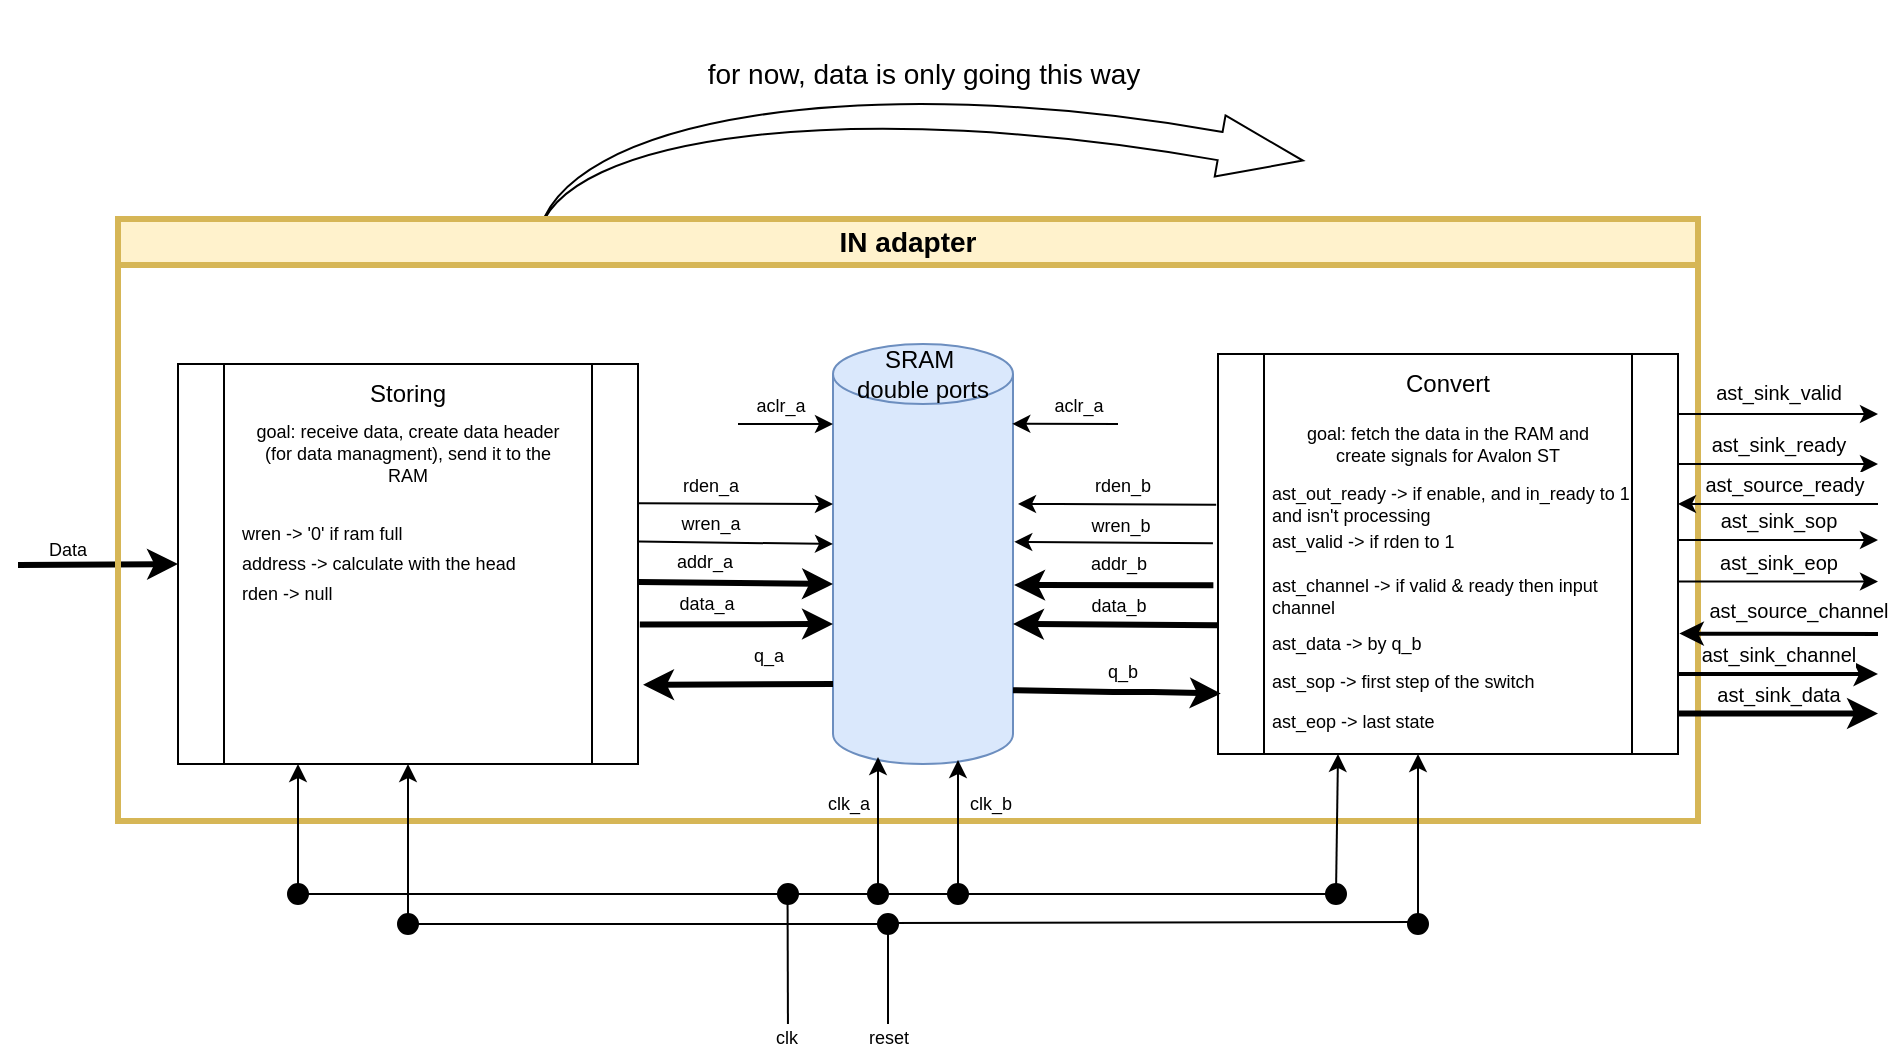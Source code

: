 <mxfile version="20.6.0" type="device"><diagram id="eJsZq9SZnfXNDUd87q3I" name="Page-1"><mxGraphModel dx="409" dy="191" grid="1" gridSize="10" guides="1" tooltips="1" connect="1" arrows="1" fold="1" page="1" pageScale="1" pageWidth="1169" pageHeight="827" math="0" shadow="0"><root><mxCell id="0"/><mxCell id="1" parent="0"/><mxCell id="jrfVC20jL2zaQBm9AzPA-1" value="" style="shape=cylinder3;whiteSpace=wrap;html=1;boundedLbl=1;backgroundOutline=1;size=15;fillColor=#dae8fc;strokeColor=#6c8ebf;" parent="1" vertex="1"><mxGeometry x="587.5" y="280" width="90" height="210" as="geometry"/></mxCell><mxCell id="jrfVC20jL2zaQBm9AzPA-2" value="SRAM&amp;nbsp;&lt;br&gt;double ports" style="text;html=1;strokeColor=none;fillColor=none;align=center;verticalAlign=middle;whiteSpace=wrap;rounded=0;" parent="1" vertex="1"><mxGeometry x="595" y="280" width="75" height="30" as="geometry"/></mxCell><mxCell id="jrfVC20jL2zaQBm9AzPA-4" value="" style="endArrow=classic;html=1;rounded=0;" parent="1" edge="1"><mxGeometry width="50" height="50" relative="1" as="geometry"><mxPoint x="540" y="320" as="sourcePoint"/><mxPoint x="587.5" y="320" as="targetPoint"/></mxGeometry></mxCell><mxCell id="jrfVC20jL2zaQBm9AzPA-5" value="&lt;font style=&quot;font-size: 9px;&quot;&gt;aclr_a&lt;/font&gt;" style="edgeLabel;html=1;align=center;verticalAlign=middle;resizable=0;points=[];" parent="jrfVC20jL2zaQBm9AzPA-4" vertex="1" connectable="0"><mxGeometry x="-0.391" y="1" relative="1" as="geometry"><mxPoint x="6" y="-9" as="offset"/></mxGeometry></mxCell><mxCell id="jrfVC20jL2zaQBm9AzPA-6" value="" style="endArrow=classic;html=1;rounded=0;strokeWidth=3;exitX=1.002;exitY=0.545;exitDx=0;exitDy=0;exitPerimeter=0;" parent="1" source="jrfVC20jL2zaQBm9AzPA-54" edge="1"><mxGeometry width="50" height="50" relative="1" as="geometry"><mxPoint x="540" y="400" as="sourcePoint"/><mxPoint x="587.5" y="400" as="targetPoint"/><Array as="points"/></mxGeometry></mxCell><mxCell id="jrfVC20jL2zaQBm9AzPA-14" value="addr_a" style="edgeLabel;html=1;align=center;verticalAlign=middle;resizable=0;points=[];fontSize=9;" parent="jrfVC20jL2zaQBm9AzPA-6" vertex="1" connectable="0"><mxGeometry x="-0.511" y="-2" relative="1" as="geometry"><mxPoint x="9" y="-12" as="offset"/></mxGeometry></mxCell><mxCell id="jrfVC20jL2zaQBm9AzPA-18" value="" style="endArrow=classic;html=1;rounded=0;exitX=1;exitY=0.348;exitDx=0;exitDy=0;exitPerimeter=0;" parent="1" source="jrfVC20jL2zaQBm9AzPA-54" edge="1"><mxGeometry width="50" height="50" relative="1" as="geometry"><mxPoint x="540" y="360" as="sourcePoint"/><mxPoint x="587.5" y="360" as="targetPoint"/></mxGeometry></mxCell><mxCell id="jrfVC20jL2zaQBm9AzPA-19" value="&lt;font style=&quot;font-size: 9px;&quot;&gt;rden_a&lt;/font&gt;" style="edgeLabel;html=1;align=center;verticalAlign=middle;resizable=0;points=[];" parent="jrfVC20jL2zaQBm9AzPA-18" vertex="1" connectable="0"><mxGeometry x="-0.391" y="1" relative="1" as="geometry"><mxPoint x="6" y="-9" as="offset"/></mxGeometry></mxCell><mxCell id="jrfVC20jL2zaQBm9AzPA-20" value="" style="endArrow=classic;html=1;rounded=0;exitX=1.002;exitY=0.444;exitDx=0;exitDy=0;exitPerimeter=0;" parent="1" source="jrfVC20jL2zaQBm9AzPA-54" edge="1"><mxGeometry width="50" height="50" relative="1" as="geometry"><mxPoint x="540" y="380" as="sourcePoint"/><mxPoint x="587.5" y="380" as="targetPoint"/></mxGeometry></mxCell><mxCell id="jrfVC20jL2zaQBm9AzPA-21" value="&lt;font style=&quot;font-size: 9px;&quot;&gt;wren_a&lt;/font&gt;" style="edgeLabel;html=1;align=center;verticalAlign=middle;resizable=0;points=[];" parent="jrfVC20jL2zaQBm9AzPA-20" vertex="1" connectable="0"><mxGeometry x="-0.391" y="1" relative="1" as="geometry"><mxPoint x="6" y="-9" as="offset"/></mxGeometry></mxCell><mxCell id="jrfVC20jL2zaQBm9AzPA-22" value="" style="endArrow=classic;html=1;rounded=0;strokeWidth=3;exitX=1.004;exitY=0.651;exitDx=0;exitDy=0;exitPerimeter=0;" parent="1" source="jrfVC20jL2zaQBm9AzPA-54" edge="1"><mxGeometry width="50" height="50" relative="1" as="geometry"><mxPoint x="490" y="420" as="sourcePoint"/><mxPoint x="587.5" y="420" as="targetPoint"/><Array as="points"/></mxGeometry></mxCell><mxCell id="jrfVC20jL2zaQBm9AzPA-23" value="data_a" style="edgeLabel;html=1;align=center;verticalAlign=middle;resizable=0;points=[];fontSize=9;" parent="jrfVC20jL2zaQBm9AzPA-22" vertex="1" connectable="0"><mxGeometry x="-0.511" y="-2" relative="1" as="geometry"><mxPoint x="9" y="-12" as="offset"/></mxGeometry></mxCell><mxCell id="jrfVC20jL2zaQBm9AzPA-24" value="" style="endArrow=classic;html=1;rounded=0;strokeWidth=3;entryX=1.011;entryY=0.802;entryDx=0;entryDy=0;entryPerimeter=0;" parent="1" target="jrfVC20jL2zaQBm9AzPA-54" edge="1"><mxGeometry width="50" height="50" relative="1" as="geometry"><mxPoint x="587.5" y="450" as="sourcePoint"/><mxPoint x="540" y="450" as="targetPoint"/><Array as="points"/></mxGeometry></mxCell><mxCell id="jrfVC20jL2zaQBm9AzPA-25" value="q_a" style="edgeLabel;html=1;align=center;verticalAlign=middle;resizable=0;points=[];fontSize=9;" parent="jrfVC20jL2zaQBm9AzPA-24" vertex="1" connectable="0"><mxGeometry x="-0.511" y="-2" relative="1" as="geometry"><mxPoint x="-10" y="-12" as="offset"/></mxGeometry></mxCell><mxCell id="jrfVC20jL2zaQBm9AzPA-56" value="" style="endArrow=classic;html=1;rounded=0;strokeWidth=3;fontSize=9;entryX=0;entryY=0.5;entryDx=0;entryDy=0;exitX=0;exitY=0.75;exitDx=0;exitDy=0;" parent="1" source="jrfVC20jL2zaQBm9AzPA-58" target="jrfVC20jL2zaQBm9AzPA-54" edge="1"><mxGeometry width="50" height="50" relative="1" as="geometry"><mxPoint x="120" y="390" as="sourcePoint"/><mxPoint x="213.012" y="410" as="targetPoint"/></mxGeometry></mxCell><mxCell id="jrfVC20jL2zaQBm9AzPA-58" value="Data" style="text;html=1;strokeColor=none;fillColor=none;align=center;verticalAlign=middle;whiteSpace=wrap;rounded=0;fontSize=9;" parent="1" vertex="1"><mxGeometry x="180" y="368" width="50" height="30" as="geometry"/></mxCell><mxCell id="jrfVC20jL2zaQBm9AzPA-63" value="" style="group;fillColor=#dae8fc;strokeColor=#6c8ebf;" parent="1" vertex="1" connectable="0"><mxGeometry x="260" y="290" width="230" height="200" as="geometry"/></mxCell><mxCell id="jrfVC20jL2zaQBm9AzPA-54" value="" style="shape=process;whiteSpace=wrap;html=1;backgroundOutline=1;fontSize=9;" parent="jrfVC20jL2zaQBm9AzPA-63" vertex="1"><mxGeometry width="230" height="200" as="geometry"/></mxCell><mxCell id="jrfVC20jL2zaQBm9AzPA-55" value="Storing" style="text;html=1;strokeColor=none;fillColor=none;align=center;verticalAlign=middle;whiteSpace=wrap;rounded=0;" parent="jrfVC20jL2zaQBm9AzPA-63" vertex="1"><mxGeometry x="50" width="130" height="30" as="geometry"/></mxCell><mxCell id="jrfVC20jL2zaQBm9AzPA-59" value="goal: receive data, create data header (for data managment), send it to the RAM" style="text;html=1;strokeColor=none;fillColor=none;align=center;verticalAlign=middle;whiteSpace=wrap;rounded=0;fontSize=9;" parent="jrfVC20jL2zaQBm9AzPA-63" vertex="1"><mxGeometry x="35" y="30" width="160" height="30" as="geometry"/></mxCell><mxCell id="jrfVC20jL2zaQBm9AzPA-60" value="wren -&amp;gt; '0' if ram full" style="text;html=1;strokeColor=none;fillColor=none;align=left;verticalAlign=middle;whiteSpace=wrap;rounded=0;fontSize=9;" parent="jrfVC20jL2zaQBm9AzPA-63" vertex="1"><mxGeometry x="30" y="70" width="120" height="30" as="geometry"/></mxCell><mxCell id="jrfVC20jL2zaQBm9AzPA-61" value="address -&amp;gt; calculate with the head" style="text;html=1;strokeColor=none;fillColor=none;align=left;verticalAlign=middle;whiteSpace=wrap;rounded=0;fontSize=9;" parent="jrfVC20jL2zaQBm9AzPA-63" vertex="1"><mxGeometry x="30" y="85" width="160" height="30" as="geometry"/></mxCell><mxCell id="jrfVC20jL2zaQBm9AzPA-62" value="rden -&amp;gt; null" style="text;html=1;strokeColor=none;fillColor=none;align=left;verticalAlign=middle;whiteSpace=wrap;rounded=0;fontSize=9;" parent="jrfVC20jL2zaQBm9AzPA-63" vertex="1"><mxGeometry x="30" y="100" width="60" height="30" as="geometry"/></mxCell><mxCell id="jrfVC20jL2zaQBm9AzPA-64" value="" style="shape=process;whiteSpace=wrap;html=1;backgroundOutline=1;fontSize=9;" parent="1" vertex="1"><mxGeometry x="780" y="285" width="230" height="200" as="geometry"/></mxCell><mxCell id="jrfVC20jL2zaQBm9AzPA-65" value="" style="endArrow=classic;html=1;rounded=0;entryX=0.996;entryY=0.19;entryDx=0;entryDy=0;entryPerimeter=0;" parent="1" target="jrfVC20jL2zaQBm9AzPA-1" edge="1"><mxGeometry width="50" height="50" relative="1" as="geometry"><mxPoint x="730" y="320" as="sourcePoint"/><mxPoint x="757.5" y="310" as="targetPoint"/></mxGeometry></mxCell><mxCell id="jrfVC20jL2zaQBm9AzPA-66" value="&lt;font style=&quot;font-size: 9px;&quot;&gt;aclr_a&lt;/font&gt;" style="edgeLabel;html=1;align=center;verticalAlign=middle;resizable=0;points=[];" parent="jrfVC20jL2zaQBm9AzPA-65" vertex="1" connectable="0"><mxGeometry x="-0.391" y="1" relative="1" as="geometry"><mxPoint x="-4" y="-11" as="offset"/></mxGeometry></mxCell><mxCell id="jrfVC20jL2zaQBm9AzPA-67" value="" style="endArrow=classic;html=1;rounded=0;strokeWidth=3;exitX=-0.01;exitY=0.578;exitDx=0;exitDy=0;exitPerimeter=0;entryX=1.006;entryY=0.574;entryDx=0;entryDy=0;entryPerimeter=0;" parent="1" source="jrfVC20jL2zaQBm9AzPA-64" target="jrfVC20jL2zaQBm9AzPA-1" edge="1"><mxGeometry width="50" height="50" relative="1" as="geometry"><mxPoint x="720" y="384.5" as="sourcePoint"/><mxPoint x="817.04" y="385.5" as="targetPoint"/><Array as="points"/></mxGeometry></mxCell><mxCell id="jrfVC20jL2zaQBm9AzPA-68" value="addr_b" style="edgeLabel;html=1;align=center;verticalAlign=middle;resizable=0;points=[];fontSize=9;" parent="jrfVC20jL2zaQBm9AzPA-67" vertex="1" connectable="0"><mxGeometry x="-0.511" y="-2" relative="1" as="geometry"><mxPoint x="-23" y="-9" as="offset"/></mxGeometry></mxCell><mxCell id="jrfVC20jL2zaQBm9AzPA-71" value="" style="endArrow=classic;html=1;rounded=0;exitX=-0.004;exitY=0.377;exitDx=0;exitDy=0;exitPerimeter=0;" parent="1" source="jrfVC20jL2zaQBm9AzPA-64" edge="1"><mxGeometry width="50" height="50" relative="1" as="geometry"><mxPoint x="677.5" y="340" as="sourcePoint"/><mxPoint x="680" y="360" as="targetPoint"/><Array as="points"><mxPoint x="700" y="360"/></Array></mxGeometry></mxCell><mxCell id="jrfVC20jL2zaQBm9AzPA-72" value="&lt;font style=&quot;font-size: 9px;&quot;&gt;rden_b&lt;/font&gt;" style="edgeLabel;html=1;align=center;verticalAlign=middle;resizable=0;points=[];" parent="jrfVC20jL2zaQBm9AzPA-71" vertex="1" connectable="0"><mxGeometry x="-0.391" y="1" relative="1" as="geometry"><mxPoint x="-17" y="-11" as="offset"/></mxGeometry></mxCell><mxCell id="jrfVC20jL2zaQBm9AzPA-73" value="" style="endArrow=classic;html=1;rounded=0;exitX=-0.011;exitY=0.473;exitDx=0;exitDy=0;exitPerimeter=0;entryX=1.007;entryY=0.471;entryDx=0;entryDy=0;entryPerimeter=0;" parent="1" edge="1"><mxGeometry width="50" height="50" relative="1" as="geometry"><mxPoint x="777.47" y="379.6" as="sourcePoint"/><mxPoint x="678.13" y="378.91" as="targetPoint"/></mxGeometry></mxCell><mxCell id="jrfVC20jL2zaQBm9AzPA-74" value="&lt;font style=&quot;font-size: 9px;&quot;&gt;wren_b&lt;/font&gt;" style="edgeLabel;html=1;align=center;verticalAlign=middle;resizable=0;points=[];" parent="jrfVC20jL2zaQBm9AzPA-73" vertex="1" connectable="0"><mxGeometry x="-0.391" y="1" relative="1" as="geometry"><mxPoint x="-17" y="-11" as="offset"/></mxGeometry></mxCell><mxCell id="jrfVC20jL2zaQBm9AzPA-75" value="" style="endArrow=classic;html=1;rounded=0;strokeWidth=3;exitX=-0.002;exitY=0.69;exitDx=0;exitDy=0;exitPerimeter=0;entryX=0.993;entryY=0.678;entryDx=0;entryDy=0;entryPerimeter=0;" parent="1" edge="1"><mxGeometry width="50" height="50" relative="1" as="geometry"><mxPoint x="780.17" y="420.62" as="sourcePoint"/><mxPoint x="677.5" y="420.0" as="targetPoint"/><Array as="points"/></mxGeometry></mxCell><mxCell id="jrfVC20jL2zaQBm9AzPA-76" value="data_b" style="edgeLabel;html=1;align=center;verticalAlign=middle;resizable=0;points=[];fontSize=9;" parent="jrfVC20jL2zaQBm9AzPA-75" vertex="1" connectable="0"><mxGeometry x="-0.511" y="-2" relative="1" as="geometry"><mxPoint x="-25" y="-8" as="offset"/></mxGeometry></mxCell><mxCell id="jrfVC20jL2zaQBm9AzPA-77" value="" style="endArrow=classic;html=1;rounded=0;strokeWidth=3;exitX=1.028;exitY=0.81;exitDx=0;exitDy=0;exitPerimeter=0;entryX=0.006;entryY=0.849;entryDx=0;entryDy=0;entryPerimeter=0;" parent="1" target="jrfVC20jL2zaQBm9AzPA-64" edge="1"><mxGeometry width="50" height="50" relative="1" as="geometry"><mxPoint x="677.5" y="453.1" as="sourcePoint"/><mxPoint x="774.49" y="454" as="targetPoint"/><Array as="points"><mxPoint x="727.48" y="454"/><mxPoint x="747.48" y="454"/></Array></mxGeometry></mxCell><mxCell id="jrfVC20jL2zaQBm9AzPA-78" value="q_b" style="edgeLabel;html=1;align=center;verticalAlign=middle;resizable=0;points=[];fontSize=9;" parent="jrfVC20jL2zaQBm9AzPA-77" vertex="1" connectable="0"><mxGeometry x="-0.511" y="-2" relative="1" as="geometry"><mxPoint x="29" y="-12" as="offset"/></mxGeometry></mxCell><mxCell id="jrfVC20jL2zaQBm9AzPA-79" value="Convert" style="text;html=1;strokeColor=none;fillColor=none;align=center;verticalAlign=middle;whiteSpace=wrap;rounded=0;" parent="1" vertex="1"><mxGeometry x="830" y="285" width="130" height="30" as="geometry"/></mxCell><mxCell id="jrfVC20jL2zaQBm9AzPA-80" value="goal: fetch the data in the RAM and create signals for Avalon ST" style="text;html=1;strokeColor=none;fillColor=none;align=center;verticalAlign=middle;whiteSpace=wrap;rounded=0;fontSize=9;" parent="1" vertex="1"><mxGeometry x="815" y="315" width="160" height="30" as="geometry"/></mxCell><mxCell id="jrfVC20jL2zaQBm9AzPA-81" value="ast_out_ready -&amp;gt; if enable, and in_ready to 1 and isn't processing" style="text;html=1;strokeColor=none;fillColor=none;align=left;verticalAlign=middle;whiteSpace=wrap;rounded=0;fontSize=9;" parent="1" vertex="1"><mxGeometry x="805" y="345" width="190" height="30" as="geometry"/></mxCell><mxCell id="jrfVC20jL2zaQBm9AzPA-83" value="ast_valid -&amp;gt; if rden to 1" style="text;html=1;strokeColor=none;fillColor=none;align=left;verticalAlign=middle;whiteSpace=wrap;rounded=0;fontSize=9;" parent="1" vertex="1"><mxGeometry x="805" y="364" width="190" height="30" as="geometry"/></mxCell><mxCell id="jrfVC20jL2zaQBm9AzPA-85" value="ast_eop -&amp;gt; last state" style="text;html=1;strokeColor=none;fillColor=none;align=left;verticalAlign=middle;whiteSpace=wrap;rounded=0;fontSize=9;" parent="1" vertex="1"><mxGeometry x="805" y="454" width="190" height="30" as="geometry"/></mxCell><mxCell id="jrfVC20jL2zaQBm9AzPA-86" value="ast_data -&amp;gt; by q_b" style="text;html=1;strokeColor=none;fillColor=none;align=left;verticalAlign=middle;whiteSpace=wrap;rounded=0;fontSize=9;" parent="1" vertex="1"><mxGeometry x="805" y="415" width="190" height="30" as="geometry"/></mxCell><mxCell id="jrfVC20jL2zaQBm9AzPA-90" value="" style="html=1;shadow=0;dashed=0;align=center;verticalAlign=middle;shape=mxgraph.arrows2.jumpInArrow;dy=7.17;dx=42;arrowHead=31;fontSize=9;rotation=10;" parent="1" vertex="1"><mxGeometry x="447.5" y="140" width="370" height="120" as="geometry"/></mxCell><mxCell id="jrfVC20jL2zaQBm9AzPA-93" value="&lt;font style=&quot;font-size: 14px;&quot;&gt;for now, data is only going this way&lt;/font&gt;" style="text;html=1;strokeColor=none;fillColor=none;align=center;verticalAlign=middle;whiteSpace=wrap;rounded=0;fontSize=9;" parent="1" vertex="1"><mxGeometry x="507.5" y="130" width="250" height="30" as="geometry"/></mxCell><mxCell id="jrfVC20jL2zaQBm9AzPA-94" value="IN adapter" style="swimlane;whiteSpace=wrap;html=1;fontSize=14;fillColor=#fff2cc;strokeColor=#d6b656;strokeWidth=3;" parent="1" vertex="1"><mxGeometry x="230" y="217.5" width="790" height="301" as="geometry"/></mxCell><mxCell id="jrfVC20jL2zaQBm9AzPA-15" value="" style="endArrow=classic;html=1;rounded=0;" parent="jrfVC20jL2zaQBm9AzPA-94" edge="1"><mxGeometry width="50" height="50" relative="1" as="geometry"><mxPoint x="380" y="342.5" as="sourcePoint"/><mxPoint x="380" y="269" as="targetPoint"/></mxGeometry></mxCell><mxCell id="jrfVC20jL2zaQBm9AzPA-16" value="&lt;font style=&quot;font-size: 9px;&quot;&gt;clk_a&lt;/font&gt;" style="edgeLabel;html=1;align=center;verticalAlign=middle;resizable=0;points=[];" parent="jrfVC20jL2zaQBm9AzPA-15" vertex="1" connectable="0"><mxGeometry x="-0.391" y="1" relative="1" as="geometry"><mxPoint x="-14" y="-29" as="offset"/></mxGeometry></mxCell><mxCell id="jrfVC20jL2zaQBm9AzPA-69" value="" style="endArrow=classic;html=1;rounded=0;" parent="jrfVC20jL2zaQBm9AzPA-94" edge="1"><mxGeometry width="50" height="50" relative="1" as="geometry"><mxPoint x="420" y="342.5" as="sourcePoint"/><mxPoint x="420" y="270.5" as="targetPoint"/></mxGeometry></mxCell><mxCell id="jrfVC20jL2zaQBm9AzPA-70" value="&lt;font style=&quot;font-size: 9px;&quot;&gt;clk_b&lt;/font&gt;" style="edgeLabel;html=1;align=center;verticalAlign=middle;resizable=0;points=[];" parent="jrfVC20jL2zaQBm9AzPA-69" vertex="1" connectable="0"><mxGeometry x="-0.391" y="1" relative="1" as="geometry"><mxPoint x="17" y="-29" as="offset"/></mxGeometry></mxCell><mxCell id="jrfVC20jL2zaQBm9AzPA-116" value="" style="endArrow=classic;html=1;rounded=0;strokeWidth=1;fontSize=10;" parent="jrfVC20jL2zaQBm9AzPA-94" edge="1"><mxGeometry width="50" height="50" relative="1" as="geometry"><mxPoint x="90" y="342.5" as="sourcePoint"/><mxPoint x="90" y="272.5" as="targetPoint"/><Array as="points"><mxPoint x="90" y="312.5"/></Array></mxGeometry></mxCell><mxCell id="jrfVC20jL2zaQBm9AzPA-82" value="ast_channel -&amp;gt; if valid &amp;amp; ready then input channel" style="text;html=1;strokeColor=none;fillColor=none;align=left;verticalAlign=middle;whiteSpace=wrap;rounded=0;fontSize=9;" parent="jrfVC20jL2zaQBm9AzPA-94" vertex="1"><mxGeometry x="575" y="173.5" width="190" height="30" as="geometry"/></mxCell><mxCell id="jrfVC20jL2zaQBm9AzPA-84" value="ast_sop -&amp;gt; first step of the switch" style="text;html=1;strokeColor=none;fillColor=none;align=left;verticalAlign=middle;whiteSpace=wrap;rounded=0;fontSize=9;" parent="jrfVC20jL2zaQBm9AzPA-94" vertex="1"><mxGeometry x="575" y="216.5" width="190" height="30" as="geometry"/></mxCell><mxCell id="jrfVC20jL2zaQBm9AzPA-99" value="" style="endArrow=classic;html=1;rounded=0;strokeWidth=1;fontSize=14;" parent="1" edge="1"><mxGeometry width="50" height="50" relative="1" as="geometry"><mxPoint x="1010" y="315" as="sourcePoint"/><mxPoint x="1110" y="315" as="targetPoint"/></mxGeometry></mxCell><mxCell id="jrfVC20jL2zaQBm9AzPA-101" value="&lt;font size=&quot;1&quot;&gt;ast_sink_valid&lt;/font&gt;" style="edgeLabel;html=1;align=center;verticalAlign=middle;resizable=0;points=[];" parent="1" vertex="1" connectable="0"><mxGeometry x="1059.999" y="303.997" as="geometry"/></mxCell><mxCell id="jrfVC20jL2zaQBm9AzPA-102" value="" style="endArrow=classic;html=1;rounded=0;strokeWidth=1;fontSize=14;" parent="1" edge="1"><mxGeometry width="50" height="50" relative="1" as="geometry"><mxPoint x="1010.0" y="340" as="sourcePoint"/><mxPoint x="1110.0" y="340" as="targetPoint"/></mxGeometry></mxCell><mxCell id="jrfVC20jL2zaQBm9AzPA-103" value="&lt;font size=&quot;1&quot;&gt;ast_sink_ready&lt;/font&gt;" style="edgeLabel;html=1;align=center;verticalAlign=middle;resizable=0;points=[];" parent="1" vertex="1" connectable="0"><mxGeometry x="1059.999" y="329.997" as="geometry"/></mxCell><mxCell id="jrfVC20jL2zaQBm9AzPA-104" value="" style="endArrow=classic;html=1;rounded=0;strokeWidth=1;fontSize=14;" parent="1" edge="1"><mxGeometry width="50" height="50" relative="1" as="geometry"><mxPoint x="1010.0" y="378.0" as="sourcePoint"/><mxPoint x="1110" y="378.0" as="targetPoint"/></mxGeometry></mxCell><mxCell id="jrfVC20jL2zaQBm9AzPA-105" value="&lt;font size=&quot;1&quot;&gt;ast_sink_sop&lt;/font&gt;" style="edgeLabel;html=1;align=center;verticalAlign=middle;resizable=0;points=[];" parent="1" vertex="1" connectable="0"><mxGeometry x="1059.999" y="367.997" as="geometry"/></mxCell><mxCell id="jrfVC20jL2zaQBm9AzPA-106" value="" style="endArrow=classic;html=1;rounded=0;strokeWidth=1;fontSize=14;" parent="1" edge="1"><mxGeometry width="50" height="50" relative="1" as="geometry"><mxPoint x="1010.0" y="398.78" as="sourcePoint"/><mxPoint x="1110" y="398.78" as="targetPoint"/></mxGeometry></mxCell><mxCell id="jrfVC20jL2zaQBm9AzPA-107" value="&lt;font size=&quot;1&quot;&gt;ast_sink_eop&lt;/font&gt;" style="edgeLabel;html=1;align=center;verticalAlign=middle;resizable=0;points=[];" parent="1" vertex="1" connectable="0"><mxGeometry x="1059.999" y="388.777" as="geometry"/></mxCell><mxCell id="jrfVC20jL2zaQBm9AzPA-108" value="" style="endArrow=classic;html=1;rounded=0;strokeWidth=2;fontSize=10;" parent="1" edge="1"><mxGeometry width="50" height="50" relative="1" as="geometry"><mxPoint x="1010.0" y="445.0" as="sourcePoint"/><mxPoint x="1110" y="445.0" as="targetPoint"/></mxGeometry></mxCell><mxCell id="jrfVC20jL2zaQBm9AzPA-109" value="&lt;font style=&quot;font-size: 10px;&quot;&gt;ast_sink_channel&lt;/font&gt;" style="edgeLabel;html=1;align=center;verticalAlign=middle;resizable=0;points=[];fontSize=10;" parent="1" vertex="1" connectable="0"><mxGeometry x="1059.999" y="434.997" as="geometry"/></mxCell><mxCell id="jrfVC20jL2zaQBm9AzPA-110" value="" style="endArrow=classic;html=1;rounded=0;strokeWidth=2;fontSize=10;entryX=1.003;entryY=0.634;entryDx=0;entryDy=0;entryPerimeter=0;" parent="1" edge="1"><mxGeometry width="50" height="50" relative="1" as="geometry"><mxPoint x="1110" y="425" as="sourcePoint"/><mxPoint x="1010.69" y="424.8" as="targetPoint"/></mxGeometry></mxCell><mxCell id="jrfVC20jL2zaQBm9AzPA-111" value="&lt;font style=&quot;font-size: 10px;&quot;&gt;ast_source_channel&lt;/font&gt;" style="edgeLabel;html=1;align=center;verticalAlign=middle;resizable=0;points=[];fontSize=10;" parent="1" vertex="1" connectable="0"><mxGeometry x="1069.999" y="412.997" as="geometry"/></mxCell><mxCell id="jrfVC20jL2zaQBm9AzPA-112" value="" style="endArrow=classic;html=1;rounded=0;strokeWidth=3;fontSize=10;" parent="1" edge="1"><mxGeometry width="50" height="50" relative="1" as="geometry"><mxPoint x="1010.0" y="464.75" as="sourcePoint"/><mxPoint x="1110" y="464.75" as="targetPoint"/></mxGeometry></mxCell><mxCell id="jrfVC20jL2zaQBm9AzPA-113" value="&lt;font style=&quot;font-size: 10px;&quot;&gt;ast_sink_data&lt;/font&gt;" style="edgeLabel;html=1;align=center;verticalAlign=middle;resizable=0;points=[];fontSize=10;" parent="1" vertex="1" connectable="0"><mxGeometry x="1059.999" y="454.997" as="geometry"/></mxCell><mxCell id="jrfVC20jL2zaQBm9AzPA-114" value="" style="endArrow=classic;html=1;rounded=0;strokeWidth=1;fontSize=14;" parent="1" edge="1"><mxGeometry width="50" height="50" relative="1" as="geometry"><mxPoint x="1110" y="360" as="sourcePoint"/><mxPoint x="1010" y="360" as="targetPoint"/></mxGeometry></mxCell><mxCell id="jrfVC20jL2zaQBm9AzPA-115" value="&lt;font size=&quot;1&quot;&gt;ast_source_ready&lt;/font&gt;" style="edgeLabel;html=1;align=center;verticalAlign=middle;resizable=0;points=[];" parent="1" vertex="1" connectable="0"><mxGeometry x="1062.999" y="349.997" as="geometry"/></mxCell><mxCell id="jrfVC20jL2zaQBm9AzPA-119" value="" style="endArrow=classic;html=1;rounded=0;startArrow=none;" parent="1" source="jrfVC20jL2zaQBm9AzPA-133" edge="1"><mxGeometry width="50" height="50" relative="1" as="geometry"><mxPoint x="840" y="560" as="sourcePoint"/><mxPoint x="840" y="485" as="targetPoint"/></mxGeometry></mxCell><mxCell id="jrfVC20jL2zaQBm9AzPA-121" value="" style="endArrow=none;html=1;rounded=0;strokeWidth=1;fontSize=10;startArrow=none;entryX=0;entryY=0.5;entryDx=0;entryDy=0;" parent="1" source="jrfVC20jL2zaQBm9AzPA-131" target="jrfVC20jL2zaQBm9AzPA-133" edge="1"><mxGeometry width="50" height="50" relative="1" as="geometry"><mxPoint x="320" y="560" as="sourcePoint"/><mxPoint x="840" y="560" as="targetPoint"/></mxGeometry></mxCell><mxCell id="jrfVC20jL2zaQBm9AzPA-122" value="" style="endArrow=none;html=1;rounded=0;strokeWidth=1;fontSize=10;" parent="1" edge="1"><mxGeometry width="50" height="50" relative="1" as="geometry"><mxPoint x="564.79" y="560" as="sourcePoint"/><mxPoint x="565" y="630" as="targetPoint"/></mxGeometry></mxCell><mxCell id="jrfVC20jL2zaQBm9AzPA-123" value="&lt;font style=&quot;font-size: 9px;&quot;&gt;clk&lt;/font&gt;" style="edgeLabel;html=1;align=center;verticalAlign=middle;resizable=0;points=[];" parent="1" vertex="1" connectable="0"><mxGeometry x="590" y="566.005" as="geometry"><mxPoint x="-26" y="60" as="offset"/></mxGeometry></mxCell><mxCell id="jrfVC20jL2zaQBm9AzPA-125" value="" style="ellipse;whiteSpace=wrap;html=1;fontSize=10;fillColor=#000000;" parent="1" vertex="1"><mxGeometry x="315" y="550" width="10" height="10" as="geometry"/></mxCell><mxCell id="jrfVC20jL2zaQBm9AzPA-126" value="" style="endArrow=none;html=1;rounded=0;strokeWidth=1;fontSize=10;" parent="1" target="jrfVC20jL2zaQBm9AzPA-125" edge="1"><mxGeometry width="50" height="50" relative="1" as="geometry"><mxPoint x="320" y="560" as="sourcePoint"/><mxPoint x="840" y="560" as="targetPoint"/></mxGeometry></mxCell><mxCell id="jrfVC20jL2zaQBm9AzPA-127" value="" style="ellipse;whiteSpace=wrap;html=1;fontSize=10;fillColor=#000000;" parent="1" vertex="1"><mxGeometry x="560" y="550" width="10" height="10" as="geometry"/></mxCell><mxCell id="jrfVC20jL2zaQBm9AzPA-128" value="" style="endArrow=none;html=1;rounded=0;strokeWidth=1;fontSize=10;startArrow=none;" parent="1" source="jrfVC20jL2zaQBm9AzPA-125" target="jrfVC20jL2zaQBm9AzPA-127" edge="1"><mxGeometry width="50" height="50" relative="1" as="geometry"><mxPoint x="325.0" y="555.048" as="sourcePoint"/><mxPoint x="840" y="560" as="targetPoint"/></mxGeometry></mxCell><mxCell id="jrfVC20jL2zaQBm9AzPA-129" value="" style="ellipse;whiteSpace=wrap;html=1;fontSize=10;fillColor=#000000;" parent="1" vertex="1"><mxGeometry x="605" y="550" width="10" height="10" as="geometry"/></mxCell><mxCell id="jrfVC20jL2zaQBm9AzPA-130" value="" style="endArrow=none;html=1;rounded=0;strokeWidth=1;fontSize=10;startArrow=none;" parent="1" source="jrfVC20jL2zaQBm9AzPA-127" target="jrfVC20jL2zaQBm9AzPA-129" edge="1"><mxGeometry width="50" height="50" relative="1" as="geometry"><mxPoint x="569.999" y="555.091" as="sourcePoint"/><mxPoint x="840" y="560" as="targetPoint"/></mxGeometry></mxCell><mxCell id="jrfVC20jL2zaQBm9AzPA-131" value="" style="ellipse;whiteSpace=wrap;html=1;fontSize=10;fillColor=#000000;" parent="1" vertex="1"><mxGeometry x="645" y="550" width="10" height="10" as="geometry"/></mxCell><mxCell id="jrfVC20jL2zaQBm9AzPA-132" value="" style="endArrow=none;html=1;rounded=0;strokeWidth=1;fontSize=10;startArrow=none;" parent="1" source="jrfVC20jL2zaQBm9AzPA-129" target="jrfVC20jL2zaQBm9AzPA-131" edge="1"><mxGeometry width="50" height="50" relative="1" as="geometry"><mxPoint x="614.999" y="555.109" as="sourcePoint"/><mxPoint x="840" y="560" as="targetPoint"/></mxGeometry></mxCell><mxCell id="jrfVC20jL2zaQBm9AzPA-133" value="" style="ellipse;whiteSpace=wrap;html=1;fontSize=10;fillColor=#000000;" parent="1" vertex="1"><mxGeometry x="834" y="550" width="10" height="10" as="geometry"/></mxCell><mxCell id="jrfVC20jL2zaQBm9AzPA-134" value="" style="endArrow=none;html=1;rounded=0;" parent="1" edge="1"><mxGeometry width="50" height="50" relative="1" as="geometry"><mxPoint x="840" y="556" as="sourcePoint"/><mxPoint x="839.981" y="555.903" as="targetPoint"/></mxGeometry></mxCell><mxCell id="jrfVC20jL2zaQBm9AzPA-135" value="" style="endArrow=none;html=1;rounded=0;strokeWidth=1;fontSize=10;startArrow=none;" parent="1" source="jrfVC20jL2zaQBm9AzPA-137" edge="1"><mxGeometry width="50" height="50" relative="1" as="geometry"><mxPoint x="615" y="570" as="sourcePoint"/><mxPoint x="615" y="624" as="targetPoint"/></mxGeometry></mxCell><mxCell id="jrfVC20jL2zaQBm9AzPA-136" value="&lt;font style=&quot;font-size: 9px;&quot;&gt;reset&lt;/font&gt;" style="edgeLabel;html=1;align=center;verticalAlign=middle;resizable=0;points=[];" parent="1" vertex="1" connectable="0"><mxGeometry x="641" y="566.005" as="geometry"><mxPoint x="-26" y="60" as="offset"/></mxGeometry></mxCell><mxCell id="jrfVC20jL2zaQBm9AzPA-137" value="" style="ellipse;whiteSpace=wrap;html=1;fontSize=10;fillColor=#000000;" parent="1" vertex="1"><mxGeometry x="610" y="565" width="10" height="10" as="geometry"/></mxCell><mxCell id="jrfVC20jL2zaQBm9AzPA-138" value="" style="endArrow=none;html=1;rounded=0;strokeWidth=1;fontSize=10;" parent="1" target="jrfVC20jL2zaQBm9AzPA-137" edge="1"><mxGeometry width="50" height="50" relative="1" as="geometry"><mxPoint x="615.0" y="566" as="sourcePoint"/><mxPoint x="615.0" y="620" as="targetPoint"/></mxGeometry></mxCell><mxCell id="jrfVC20jL2zaQBm9AzPA-139" value="" style="endArrow=classic;html=1;rounded=0;strokeWidth=1;fontSize=10;" parent="1" edge="1"><mxGeometry width="50" height="50" relative="1" as="geometry"><mxPoint x="375" y="570" as="sourcePoint"/><mxPoint x="375" y="490" as="targetPoint"/><Array as="points"><mxPoint x="375" y="549"/></Array></mxGeometry></mxCell><mxCell id="jrfVC20jL2zaQBm9AzPA-140" value="" style="endArrow=none;html=1;rounded=0;strokeWidth=1;fontSize=10;startArrow=none;" parent="1" edge="1"><mxGeometry width="50" height="50" relative="1" as="geometry"><mxPoint x="380" y="570.0" as="sourcePoint"/><mxPoint x="615.0" y="570.0" as="targetPoint"/></mxGeometry></mxCell><mxCell id="jrfVC20jL2zaQBm9AzPA-141" value="" style="ellipse;whiteSpace=wrap;html=1;fontSize=10;fillColor=#000000;" parent="1" vertex="1"><mxGeometry x="370" y="565" width="10" height="10" as="geometry"/></mxCell><mxCell id="jrfVC20jL2zaQBm9AzPA-142" value="" style="endArrow=classic;html=1;rounded=0;strokeWidth=1;fontSize=10;exitX=0.5;exitY=0;exitDx=0;exitDy=0;" parent="1" source="jrfVC20jL2zaQBm9AzPA-147" edge="1"><mxGeometry width="50" height="50" relative="1" as="geometry"><mxPoint x="880" y="565" as="sourcePoint"/><mxPoint x="880" y="485" as="targetPoint"/><Array as="points"><mxPoint x="880" y="544"/></Array></mxGeometry></mxCell><mxCell id="jrfVC20jL2zaQBm9AzPA-144" value="" style="endArrow=none;html=1;rounded=0;strokeWidth=1;fontSize=10;startArrow=none;" parent="1" edge="1"><mxGeometry width="50" height="50" relative="1" as="geometry"><mxPoint x="615" y="569.44" as="sourcePoint"/><mxPoint x="880" y="569" as="targetPoint"/></mxGeometry></mxCell><mxCell id="jrfVC20jL2zaQBm9AzPA-147" value="" style="ellipse;whiteSpace=wrap;html=1;fontSize=10;fillColor=#000000;" parent="1" vertex="1"><mxGeometry x="875" y="565" width="10" height="10" as="geometry"/></mxCell></root></mxGraphModel></diagram></mxfile>